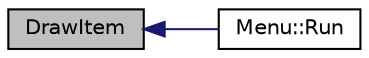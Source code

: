 digraph G
{
  edge [fontname="Helvetica",fontsize="10",labelfontname="Helvetica",labelfontsize="10"];
  node [fontname="Helvetica",fontsize="10",shape=record];
  rankdir="LR";
  Node1 [label="DrawItem",height=0.2,width=0.4,color="black", fillcolor="grey75", style="filled" fontcolor="black"];
  Node1 -> Node2 [dir="back",color="midnightblue",fontsize="10",style="solid",fontname="Helvetica"];
  Node2 [label="Menu::Run",height=0.2,width=0.4,color="black", fillcolor="white", style="filled",URL="$namespace_menu.html#a06810a2534002cb48e551c882d03c845",tooltip="Displays the menu, and gets the user selection."];
}
